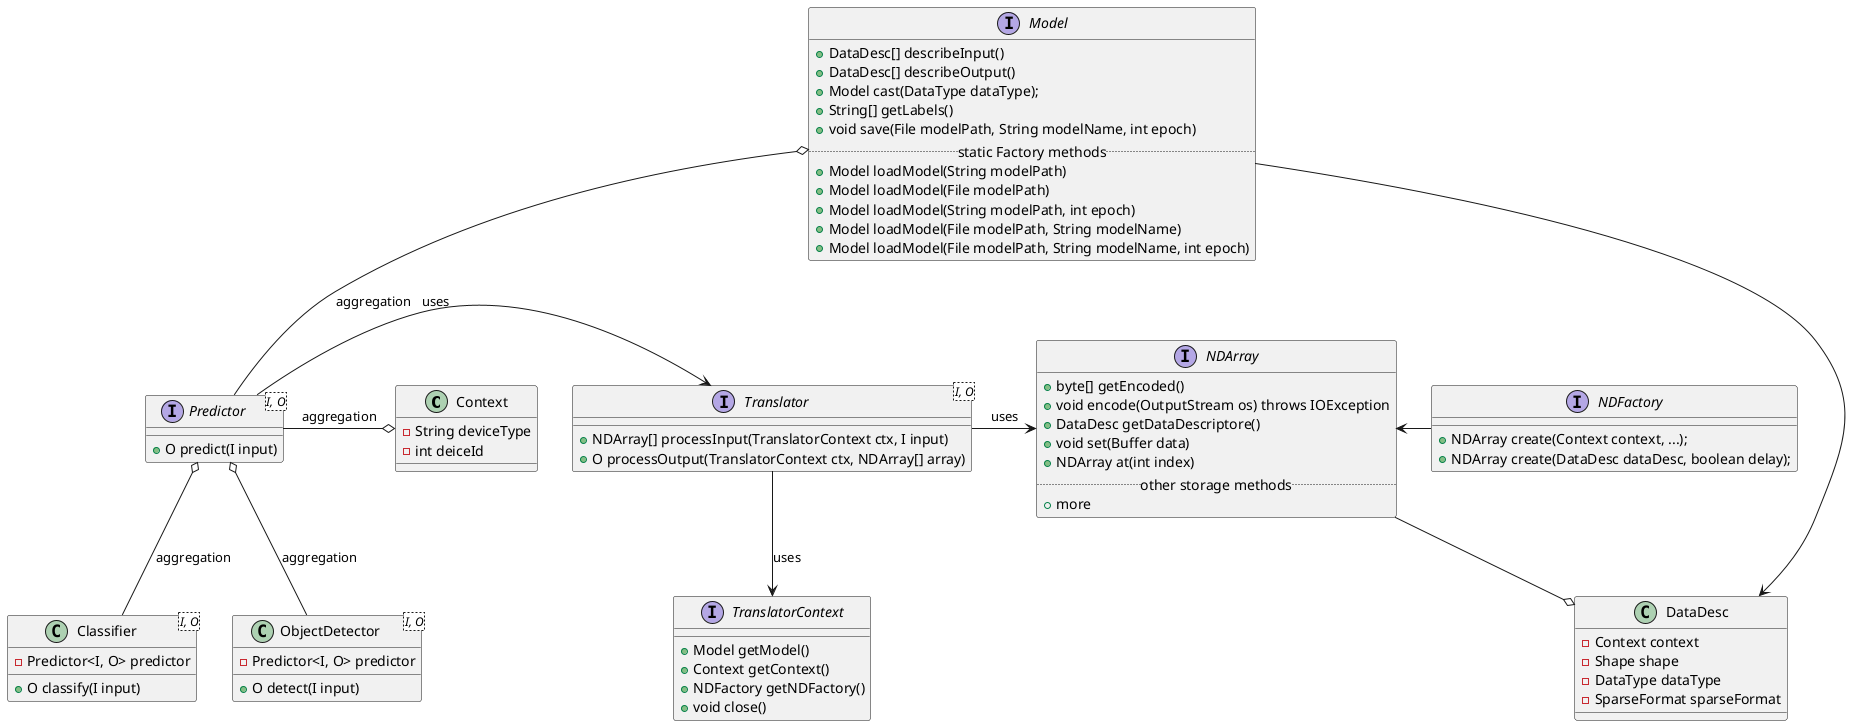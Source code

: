 @startuml
class Context {
	-String deviceType
	-int deiceId
}

class DataDesc {
	-Context context
	-Shape shape
	-DataType dataType
	-SparseFormat sparseFormat
}

interface Model {
    +DataDesc[] describeInput()
    +DataDesc[] describeOutput()
    +Model cast(DataType dataType);
    +String[] getLabels()
    +void save(File modelPath, String modelName, int epoch)
	.. static Factory methods ..
    +Model loadModel(String modelPath)
    +Model loadModel(File modelPath)
    +Model loadModel(String modelPath, int epoch)
    +Model loadModel(File modelPath, String modelName)
    +Model loadModel(File modelPath, String modelName, int epoch)
}

interface Translator<I, O> {
    +NDArray[] processInput(TranslatorContext ctx, I input)
    +O processOutput(TranslatorContext ctx, NDArray[] array)
}

interface Predictor<I, O> {
    +O predict(I input)
}

interface TranslatorContext {
    +Model getModel()
    +Context getContext()
    +NDFactory getNDFactory()
    +void close()
}

class Classifier<I, O> {
    -Predictor<I, O> predictor
    +O classify(I input)
}

class ObjectDetector<I, O> {
    -Predictor<I, O> predictor
    +O detect(I input)
}

interface NDFactory {
    +NDArray create(Context context, ...);
    +NDArray create(DataDesc dataDesc, boolean delay);
}

interface NDArray {
    +byte[] getEncoded()
    +void encode(OutputStream os) throws IOException
    +DataDesc getDataDescriptore()
    +void set(Buffer data)
    +NDArray at(int index)
	.. other storage methods ..
    +more
}

Model -right-> DataDesc
Model o-down- Predictor : aggregation
Predictor -right-o Context : aggregation
Predictor -right-> Translator : uses
Translator -right-> NDArray : uses
Translator --> TranslatorContext : uses
Predictor o-down- Classifier : aggregation
Predictor o-down- ObjectDetector : aggregation
NDFactory -left-> NDArray
NDArray -down-o DataDesc

@enduml

